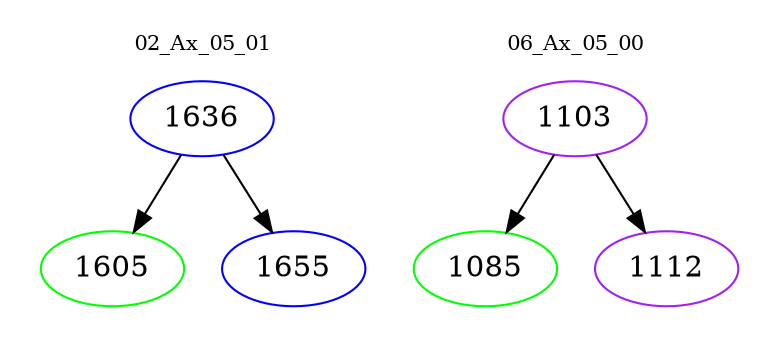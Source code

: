 digraph{
subgraph cluster_0 {
color = white
label = "02_Ax_05_01";
fontsize=10;
T0_1636 [label="1636", color="blue"]
T0_1636 -> T0_1605 [color="black"]
T0_1605 [label="1605", color="green"]
T0_1636 -> T0_1655 [color="black"]
T0_1655 [label="1655", color="blue"]
}
subgraph cluster_1 {
color = white
label = "06_Ax_05_00";
fontsize=10;
T1_1103 [label="1103", color="purple"]
T1_1103 -> T1_1085 [color="black"]
T1_1085 [label="1085", color="green"]
T1_1103 -> T1_1112 [color="black"]
T1_1112 [label="1112", color="purple"]
}
}
